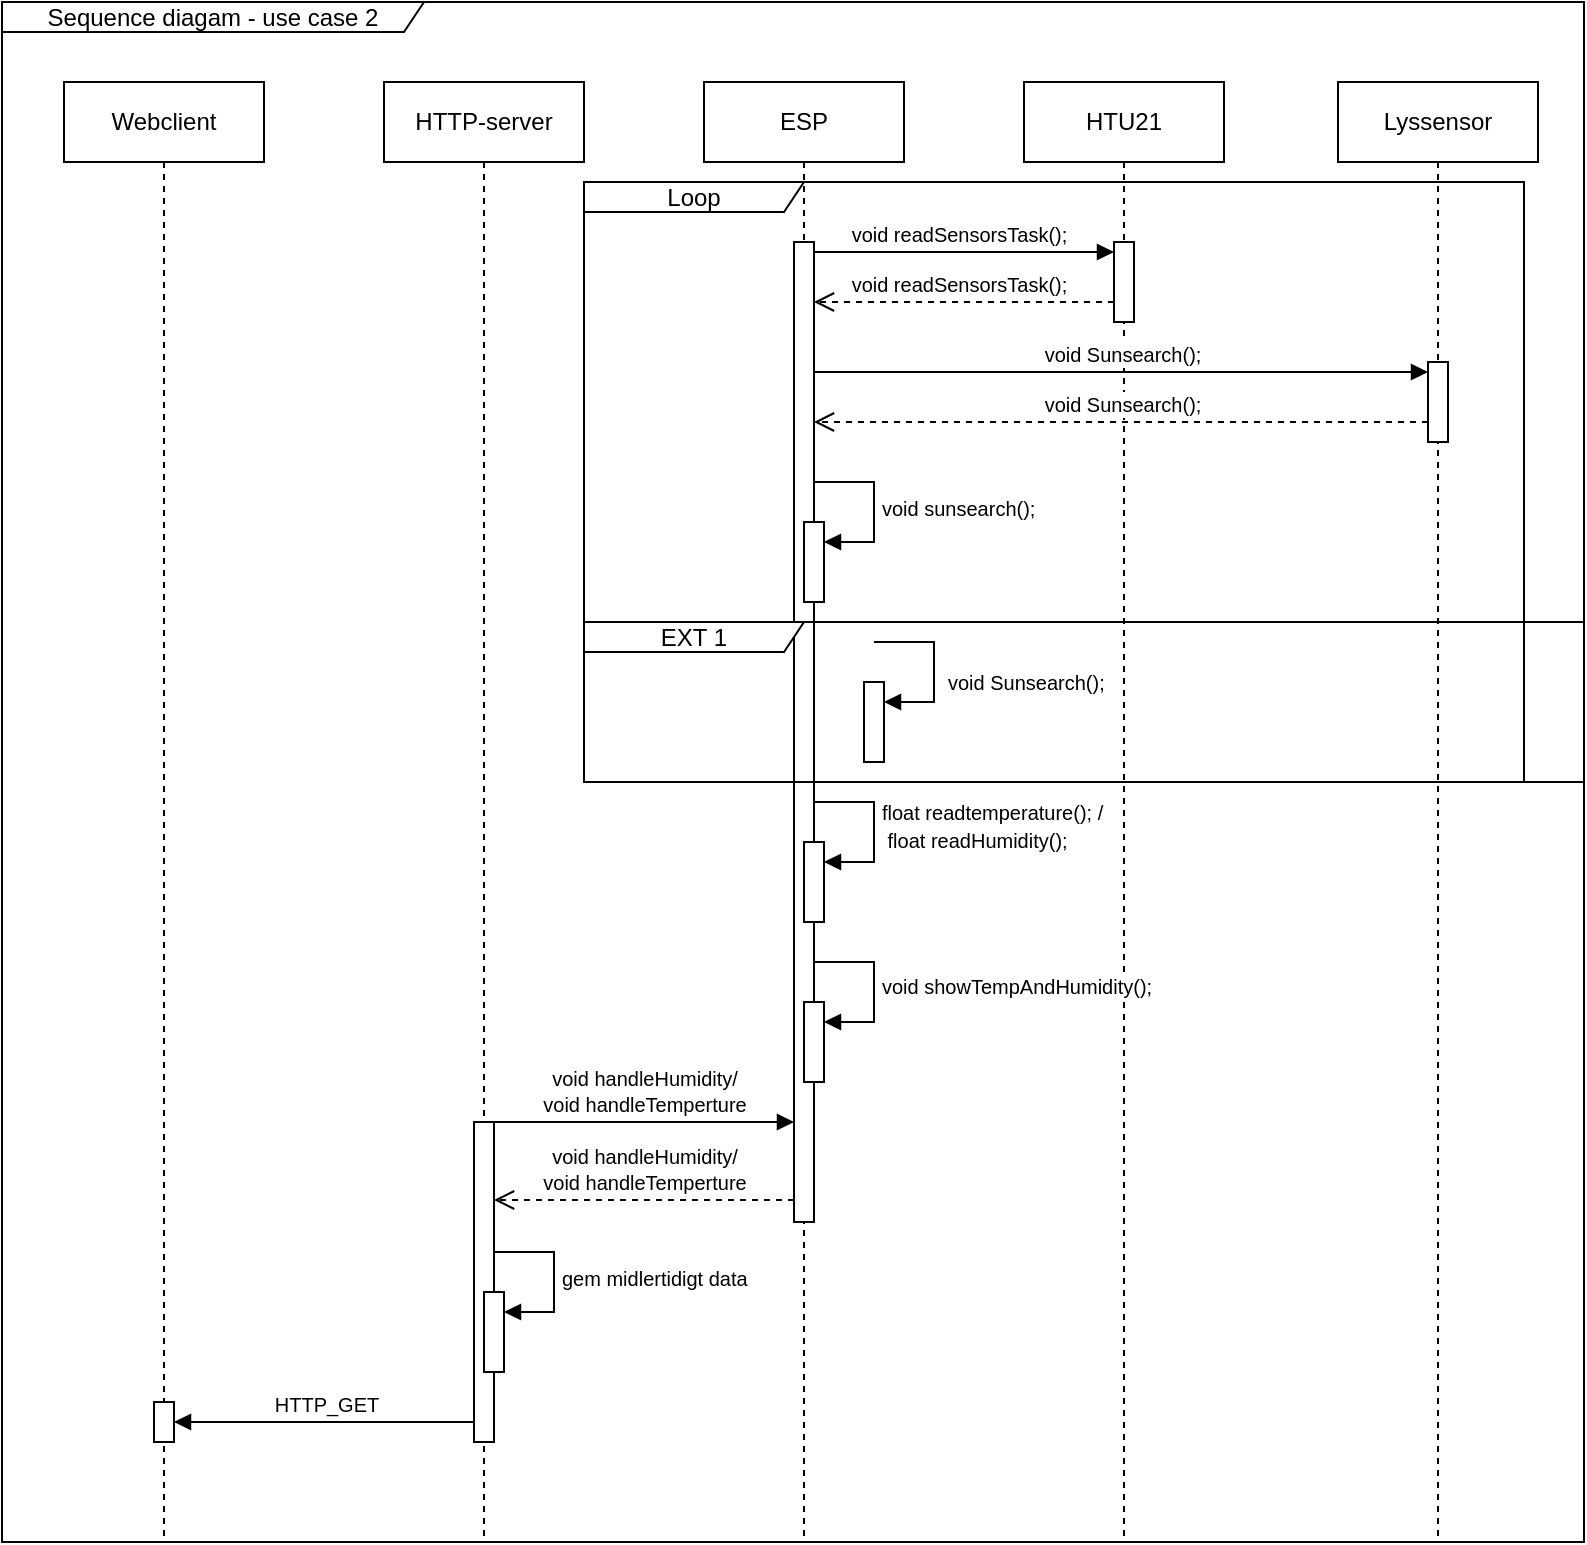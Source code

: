 <mxfile version="25.0.3">
  <diagram name="Page-1" id="2YBvvXClWsGukQMizWep">
    <mxGraphModel grid="1" page="1" gridSize="10" guides="1" tooltips="1" connect="1" arrows="1" fold="1" pageScale="1" pageWidth="850" pageHeight="1100" math="0" shadow="0">
      <root>
        <mxCell id="0" />
        <mxCell id="1" parent="0" />
        <mxCell id="IcOrUgIfYv0PD_aXXtW--33" value="ESP" style="shape=umlLifeline;perimeter=lifelinePerimeter;whiteSpace=wrap;html=1;container=1;dropTarget=0;collapsible=0;recursiveResize=0;outlineConnect=0;portConstraint=eastwest;newEdgeStyle={&quot;curved&quot;:0,&quot;rounded&quot;:0};" vertex="1" parent="1">
          <mxGeometry x="370" y="60" width="100" height="730" as="geometry" />
        </mxCell>
        <mxCell id="IcOrUgIfYv0PD_aXXtW--34" value="HTU21" style="shape=umlLifeline;perimeter=lifelinePerimeter;whiteSpace=wrap;html=1;container=1;dropTarget=0;collapsible=0;recursiveResize=0;outlineConnect=0;portConstraint=eastwest;newEdgeStyle={&quot;curved&quot;:0,&quot;rounded&quot;:0};" vertex="1" parent="1">
          <mxGeometry x="530" y="60" width="100" height="730" as="geometry" />
        </mxCell>
        <mxCell id="IcOrUgIfYv0PD_aXXtW--35" value="" style="html=1;points=[[0,0,0,0,5],[0,1,0,0,-5],[1,0,0,0,5],[1,1,0,0,-5]];perimeter=orthogonalPerimeter;outlineConnect=0;targetShapes=umlLifeline;portConstraint=eastwest;newEdgeStyle={&quot;curved&quot;:0,&quot;rounded&quot;:0};" vertex="1" parent="IcOrUgIfYv0PD_aXXtW--34">
          <mxGeometry x="45" y="80" width="10" height="40" as="geometry" />
        </mxCell>
        <mxCell id="IcOrUgIfYv0PD_aXXtW--36" value="Sequence diagam - use case 2" style="shape=umlFrame;whiteSpace=wrap;html=1;pointerEvents=0;width=211;height=15;" vertex="1" parent="1">
          <mxGeometry x="19" y="20" width="791" height="770" as="geometry" />
        </mxCell>
        <mxCell id="IcOrUgIfYv0PD_aXXtW--37" value="HTTP-server" style="shape=umlLifeline;perimeter=lifelinePerimeter;whiteSpace=wrap;html=1;container=1;dropTarget=0;collapsible=0;recursiveResize=0;outlineConnect=0;portConstraint=eastwest;newEdgeStyle={&quot;curved&quot;:0,&quot;rounded&quot;:0};" vertex="1" parent="1">
          <mxGeometry x="210" y="60" width="100" height="730" as="geometry" />
        </mxCell>
        <mxCell id="IcOrUgIfYv0PD_aXXtW--38" value="" style="html=1;points=[[0,0,0,0,5],[0,1,0,0,-5],[1,0,0,0,5],[1,1,0,0,-5]];perimeter=orthogonalPerimeter;outlineConnect=0;targetShapes=umlLifeline;portConstraint=eastwest;newEdgeStyle={&quot;curved&quot;:0,&quot;rounded&quot;:0};" vertex="1" parent="IcOrUgIfYv0PD_aXXtW--37">
          <mxGeometry x="45" y="520" width="10" height="160" as="geometry" />
        </mxCell>
        <mxCell id="IcOrUgIfYv0PD_aXXtW--39" value="" style="html=1;points=[[0,0,0,0,5],[0,1,0,0,-5],[1,0,0,0,5],[1,1,0,0,-5]];perimeter=orthogonalPerimeter;outlineConnect=0;targetShapes=umlLifeline;portConstraint=eastwest;newEdgeStyle={&quot;curved&quot;:0,&quot;rounded&quot;:0};" vertex="1" parent="IcOrUgIfYv0PD_aXXtW--37">
          <mxGeometry x="50" y="605" width="10" height="40" as="geometry" />
        </mxCell>
        <mxCell id="IcOrUgIfYv0PD_aXXtW--40" value="&lt;font style=&quot;font-size: 10px;&quot;&gt;gem midlertidigt data&lt;/font&gt;" style="html=1;align=left;spacingLeft=2;endArrow=block;rounded=0;edgeStyle=orthogonalEdgeStyle;curved=0;rounded=0;" edge="1" parent="IcOrUgIfYv0PD_aXXtW--37" target="IcOrUgIfYv0PD_aXXtW--39">
          <mxGeometry relative="1" as="geometry">
            <mxPoint x="55" y="585" as="sourcePoint" />
            <Array as="points">
              <mxPoint x="85" y="615" />
            </Array>
          </mxGeometry>
        </mxCell>
        <mxCell id="IcOrUgIfYv0PD_aXXtW--41" value="&lt;font style=&quot;font-size: 10px;&quot;&gt;void handleHumidity/&lt;/font&gt;&lt;div&gt;&lt;font style=&quot;font-size: 10px;&quot;&gt;void handleTemperture&lt;/font&gt;&lt;/div&gt;" style="html=1;verticalAlign=bottom;endArrow=block;curved=0;rounded=0;" edge="1" parent="IcOrUgIfYv0PD_aXXtW--37">
          <mxGeometry x="-0.004" relative="1" as="geometry">
            <mxPoint x="55" y="520.0" as="sourcePoint" />
            <mxPoint x="205" y="520.0" as="targetPoint" />
            <mxPoint as="offset" />
          </mxGeometry>
        </mxCell>
        <mxCell id="IcOrUgIfYv0PD_aXXtW--42" value="&lt;font style=&quot;font-size: 10px;&quot;&gt;void handleHumidity/&lt;/font&gt;&lt;div&gt;&lt;font style=&quot;font-size: 10px;&quot;&gt;void handleTemperture&lt;/font&gt;&lt;/div&gt;" style="html=1;verticalAlign=bottom;endArrow=open;dashed=1;endSize=8;curved=0;rounded=0;" edge="1" parent="IcOrUgIfYv0PD_aXXtW--37">
          <mxGeometry relative="1" as="geometry">
            <mxPoint x="55" y="559.0" as="targetPoint" />
            <mxPoint x="205" y="559.0" as="sourcePoint" />
          </mxGeometry>
        </mxCell>
        <mxCell id="IcOrUgIfYv0PD_aXXtW--43" value="Lyssensor" style="shape=umlLifeline;perimeter=lifelinePerimeter;whiteSpace=wrap;html=1;container=1;dropTarget=0;collapsible=0;recursiveResize=0;outlineConnect=0;portConstraint=eastwest;newEdgeStyle={&quot;curved&quot;:0,&quot;rounded&quot;:0};" vertex="1" parent="1">
          <mxGeometry x="687" y="60" width="100" height="730" as="geometry" />
        </mxCell>
        <mxCell id="IcOrUgIfYv0PD_aXXtW--44" value="" style="html=1;points=[[0,0,0,0,5],[0,1,0,0,-5],[1,0,0,0,5],[1,1,0,0,-5]];perimeter=orthogonalPerimeter;outlineConnect=0;targetShapes=umlLifeline;portConstraint=eastwest;newEdgeStyle={&quot;curved&quot;:0,&quot;rounded&quot;:0};" vertex="1" parent="IcOrUgIfYv0PD_aXXtW--43">
          <mxGeometry x="45" y="140" width="10" height="20" as="geometry" />
        </mxCell>
        <mxCell id="IcOrUgIfYv0PD_aXXtW--45" value="" style="html=1;points=[[0,0,0,0,5],[0,1,0,0,-5],[1,0,0,0,5],[1,1,0,0,-5]];perimeter=orthogonalPerimeter;outlineConnect=0;targetShapes=umlLifeline;portConstraint=eastwest;newEdgeStyle={&quot;curved&quot;:0,&quot;rounded&quot;:0};" vertex="1" parent="IcOrUgIfYv0PD_aXXtW--43">
          <mxGeometry x="45" y="140" width="10" height="40" as="geometry" />
        </mxCell>
        <mxCell id="IcOrUgIfYv0PD_aXXtW--46" value="&lt;font style=&quot;font-size: 10px;&quot;&gt;void Sunsearch();&lt;/font&gt;" style="html=1;verticalAlign=bottom;endArrow=open;dashed=1;endSize=8;curved=0;rounded=0;exitX=0;exitY=1;exitDx=0;exitDy=-5;" edge="1" parent="IcOrUgIfYv0PD_aXXtW--43" target="IcOrUgIfYv0PD_aXXtW--47">
          <mxGeometry relative="1" as="geometry">
            <mxPoint x="-105" y="170" as="targetPoint" />
            <mxPoint x="45" y="170" as="sourcePoint" />
          </mxGeometry>
        </mxCell>
        <mxCell id="IcOrUgIfYv0PD_aXXtW--47" value="" style="html=1;points=[[0,0,0,0,5],[0,1,0,0,-5],[1,0,0,0,5],[1,1,0,0,-5]];perimeter=orthogonalPerimeter;outlineConnect=0;targetShapes=umlLifeline;portConstraint=eastwest;newEdgeStyle={&quot;curved&quot;:0,&quot;rounded&quot;:0};" vertex="1" parent="1">
          <mxGeometry x="415" y="140" width="10" height="490" as="geometry" />
        </mxCell>
        <mxCell id="IcOrUgIfYv0PD_aXXtW--48" value="&lt;span style=&quot;font-size: 10px;&quot;&gt;void readSensorsTask();&amp;nbsp;&amp;nbsp;&lt;/span&gt;" style="html=1;verticalAlign=bottom;endArrow=block;curved=0;rounded=0;entryX=0;entryY=0;entryDx=0;entryDy=5;" edge="1" parent="1" source="IcOrUgIfYv0PD_aXXtW--47" target="IcOrUgIfYv0PD_aXXtW--35">
          <mxGeometry x="0.002" relative="1" as="geometry">
            <mxPoint x="465" y="155" as="sourcePoint" />
            <mxPoint as="offset" />
          </mxGeometry>
        </mxCell>
        <mxCell id="IcOrUgIfYv0PD_aXXtW--49" value="&lt;font style=&quot;font-size: 10px;&quot;&gt;void readSensorsTask();&amp;nbsp;&amp;nbsp;&lt;/font&gt;" style="html=1;verticalAlign=bottom;endArrow=open;dashed=1;endSize=8;curved=0;rounded=0;exitX=0;exitY=1;exitDx=0;exitDy=-5;" edge="1" parent="1">
          <mxGeometry relative="1" as="geometry">
            <mxPoint x="425" y="170" as="targetPoint" />
            <mxPoint x="575" y="170" as="sourcePoint" />
          </mxGeometry>
        </mxCell>
        <mxCell id="IcOrUgIfYv0PD_aXXtW--50" value="" style="html=1;points=[[0,0,0,0,5],[0,1,0,0,-5],[1,0,0,0,5],[1,1,0,0,-5]];perimeter=orthogonalPerimeter;outlineConnect=0;targetShapes=umlLifeline;portConstraint=eastwest;newEdgeStyle={&quot;curved&quot;:0,&quot;rounded&quot;:0};" vertex="1" parent="1">
          <mxGeometry x="420" y="280" width="10" height="40" as="geometry" />
        </mxCell>
        <mxCell id="IcOrUgIfYv0PD_aXXtW--51" value="&lt;span style=&quot;font-size: 10px;&quot;&gt;void sunsearch();&lt;/span&gt;" style="html=1;align=left;spacingLeft=2;endArrow=block;rounded=0;edgeStyle=orthogonalEdgeStyle;curved=0;rounded=0;" edge="1" parent="1" target="IcOrUgIfYv0PD_aXXtW--50">
          <mxGeometry relative="1" as="geometry">
            <mxPoint x="425" y="260" as="sourcePoint" />
            <Array as="points">
              <mxPoint x="455" y="290" />
            </Array>
          </mxGeometry>
        </mxCell>
        <mxCell id="IcOrUgIfYv0PD_aXXtW--52" value="" style="html=1;points=[[0,0,0,0,5],[0,1,0,0,-5],[1,0,0,0,5],[1,1,0,0,-5]];perimeter=orthogonalPerimeter;outlineConnect=0;targetShapes=umlLifeline;portConstraint=eastwest;newEdgeStyle={&quot;curved&quot;:0,&quot;rounded&quot;:0};" vertex="1" parent="1">
          <mxGeometry x="420" y="440" width="10" height="40" as="geometry" />
        </mxCell>
        <mxCell id="IcOrUgIfYv0PD_aXXtW--53" value="&lt;span style=&quot;font-size: 10px;&quot;&gt;float readtemperature(); /&lt;/span&gt;&lt;div&gt;&lt;span style=&quot;font-size: 10px;&quot;&gt;&amp;nbsp;float readHumidity();&lt;/span&gt;&lt;/div&gt;" style="html=1;align=left;spacingLeft=2;endArrow=block;rounded=0;edgeStyle=orthogonalEdgeStyle;curved=0;rounded=0;" edge="1" parent="1" target="IcOrUgIfYv0PD_aXXtW--52">
          <mxGeometry x="-0.011" relative="1" as="geometry">
            <mxPoint x="425" y="420" as="sourcePoint" />
            <Array as="points">
              <mxPoint x="455" y="450" />
            </Array>
            <mxPoint as="offset" />
          </mxGeometry>
        </mxCell>
        <mxCell id="IcOrUgIfYv0PD_aXXtW--54" value="" style="html=1;points=[[0,0,0,0,5],[0,1,0,0,-5],[1,0,0,0,5],[1,1,0,0,-5]];perimeter=orthogonalPerimeter;outlineConnect=0;targetShapes=umlLifeline;portConstraint=eastwest;newEdgeStyle={&quot;curved&quot;:0,&quot;rounded&quot;:0};" vertex="1" parent="1">
          <mxGeometry x="420" y="520" width="10" height="40" as="geometry" />
        </mxCell>
        <mxCell id="IcOrUgIfYv0PD_aXXtW--55" value="&lt;span style=&quot;font-size: 10px;&quot;&gt;void showTempAndHumidity();&lt;/span&gt;" style="html=1;align=left;spacingLeft=2;endArrow=block;rounded=0;edgeStyle=orthogonalEdgeStyle;curved=0;rounded=0;" edge="1" parent="1" target="IcOrUgIfYv0PD_aXXtW--54">
          <mxGeometry x="-0.011" relative="1" as="geometry">
            <mxPoint x="425" y="500" as="sourcePoint" />
            <Array as="points">
              <mxPoint x="455" y="530" />
            </Array>
            <mxPoint as="offset" />
          </mxGeometry>
        </mxCell>
        <mxCell id="IcOrUgIfYv0PD_aXXtW--56" value="&lt;span style=&quot;font-size: 10px;&quot;&gt;void Sunsearch();&lt;/span&gt;" style="html=1;verticalAlign=bottom;endArrow=block;curved=0;rounded=0;entryX=0;entryY=0;entryDx=0;entryDy=5;" edge="1" parent="1" source="IcOrUgIfYv0PD_aXXtW--47" target="IcOrUgIfYv0PD_aXXtW--45">
          <mxGeometry relative="1" as="geometry">
            <mxPoint x="582" y="205" as="sourcePoint" />
          </mxGeometry>
        </mxCell>
        <mxCell id="IcOrUgIfYv0PD_aXXtW--57" value="Webclient" style="shape=umlLifeline;perimeter=lifelinePerimeter;whiteSpace=wrap;html=1;container=1;dropTarget=0;collapsible=0;recursiveResize=0;outlineConnect=0;portConstraint=eastwest;newEdgeStyle={&quot;curved&quot;:0,&quot;rounded&quot;:0};" vertex="1" parent="1">
          <mxGeometry x="50" y="60" width="100" height="730" as="geometry" />
        </mxCell>
        <mxCell id="IcOrUgIfYv0PD_aXXtW--58" value="" style="html=1;points=[[0,0,0,0,5],[0,1,0,0,-5],[1,0,0,0,5],[1,1,0,0,-5]];perimeter=orthogonalPerimeter;outlineConnect=0;targetShapes=umlLifeline;portConstraint=eastwest;newEdgeStyle={&quot;curved&quot;:0,&quot;rounded&quot;:0};" vertex="1" parent="IcOrUgIfYv0PD_aXXtW--57">
          <mxGeometry x="45" y="660" width="10" height="20" as="geometry" />
        </mxCell>
        <mxCell id="IcOrUgIfYv0PD_aXXtW--59" value="&lt;span style=&quot;font-size: 10px;&quot;&gt;HTTP_GET&lt;/span&gt;" style="html=1;verticalAlign=bottom;endArrow=block;curved=0;rounded=0;entryX=1;entryY=1;entryDx=0;entryDy=-5;entryPerimeter=0;" edge="1" parent="1">
          <mxGeometry x="-0.004" relative="1" as="geometry">
            <mxPoint x="255" y="730" as="sourcePoint" />
            <mxPoint x="105" y="730" as="targetPoint" />
            <mxPoint as="offset" />
          </mxGeometry>
        </mxCell>
        <mxCell id="IcOrUgIfYv0PD_aXXtW--60" value="Loop" style="shape=umlFrame;whiteSpace=wrap;html=1;pointerEvents=0;recursiveResize=0;container=1;collapsible=0;width=110;height=15;" vertex="1" parent="1">
          <mxGeometry x="310" y="110" width="470" height="300" as="geometry" />
        </mxCell>
        <mxCell id="IcOrUgIfYv0PD_aXXtW--61" value="EXT 1" style="shape=umlFrame;whiteSpace=wrap;html=1;pointerEvents=0;recursiveResize=0;container=1;collapsible=0;width=110;height=15;" vertex="1" parent="IcOrUgIfYv0PD_aXXtW--60">
          <mxGeometry y="220" width="500" height="80" as="geometry" />
        </mxCell>
        <mxCell id="IcOrUgIfYv0PD_aXXtW--62" value="" style="html=1;points=[[0,0,0,0,5],[0,1,0,0,-5],[1,0,0,0,5],[1,1,0,0,-5]];perimeter=orthogonalPerimeter;outlineConnect=0;targetShapes=umlLifeline;portConstraint=eastwest;newEdgeStyle={&quot;curved&quot;:0,&quot;rounded&quot;:0};" vertex="1" parent="IcOrUgIfYv0PD_aXXtW--61">
          <mxGeometry x="140" y="30" width="10" height="40" as="geometry" />
        </mxCell>
        <mxCell id="IcOrUgIfYv0PD_aXXtW--63" value="" style="html=1;align=left;spacingLeft=2;endArrow=block;rounded=0;edgeStyle=orthogonalEdgeStyle;curved=0;rounded=0;" edge="1" parent="IcOrUgIfYv0PD_aXXtW--61" target="IcOrUgIfYv0PD_aXXtW--62">
          <mxGeometry relative="1" as="geometry">
            <mxPoint x="145" y="10" as="sourcePoint" />
            <Array as="points">
              <mxPoint x="175" y="40" />
            </Array>
          </mxGeometry>
        </mxCell>
        <mxCell id="IcOrUgIfYv0PD_aXXtW--64" value="&lt;span style=&quot;font-size: 10px;&quot;&gt;void Sunsearch();&lt;/span&gt;" style="text;html=1;align=left;verticalAlign=middle;resizable=0;points=[];autosize=1;strokeColor=none;fillColor=none;" vertex="1" parent="IcOrUgIfYv0PD_aXXtW--61">
          <mxGeometry x="180" y="15" width="100" height="30" as="geometry" />
        </mxCell>
      </root>
    </mxGraphModel>
  </diagram>
</mxfile>
